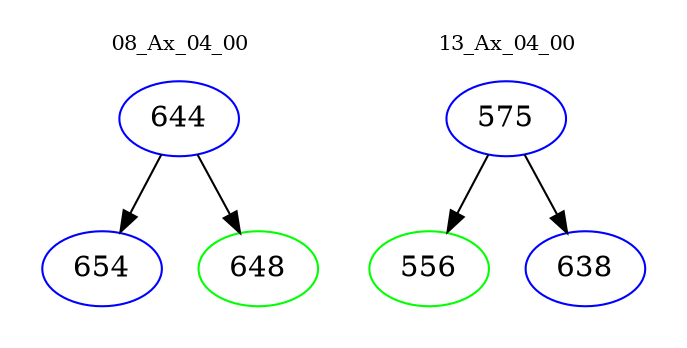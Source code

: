 digraph{
subgraph cluster_0 {
color = white
label = "08_Ax_04_00";
fontsize=10;
T0_644 [label="644", color="blue"]
T0_644 -> T0_654 [color="black"]
T0_654 [label="654", color="blue"]
T0_644 -> T0_648 [color="black"]
T0_648 [label="648", color="green"]
}
subgraph cluster_1 {
color = white
label = "13_Ax_04_00";
fontsize=10;
T1_575 [label="575", color="blue"]
T1_575 -> T1_556 [color="black"]
T1_556 [label="556", color="green"]
T1_575 -> T1_638 [color="black"]
T1_638 [label="638", color="blue"]
}
}
